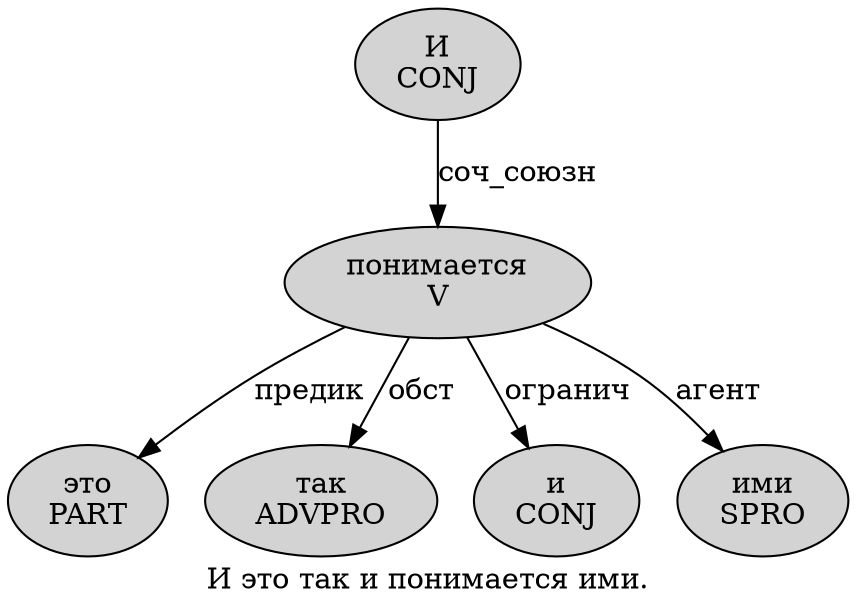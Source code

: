 digraph SENTENCE_4396 {
	graph [label="И это так и понимается ими."]
	node [style=filled]
		0 [label="И
CONJ" color="" fillcolor=lightgray penwidth=1 shape=ellipse]
		1 [label="это
PART" color="" fillcolor=lightgray penwidth=1 shape=ellipse]
		2 [label="так
ADVPRO" color="" fillcolor=lightgray penwidth=1 shape=ellipse]
		3 [label="и
CONJ" color="" fillcolor=lightgray penwidth=1 shape=ellipse]
		4 [label="понимается
V" color="" fillcolor=lightgray penwidth=1 shape=ellipse]
		5 [label="ими
SPRO" color="" fillcolor=lightgray penwidth=1 shape=ellipse]
			4 -> 1 [label="предик"]
			4 -> 2 [label="обст"]
			4 -> 3 [label="огранич"]
			4 -> 5 [label="агент"]
			0 -> 4 [label="соч_союзн"]
}